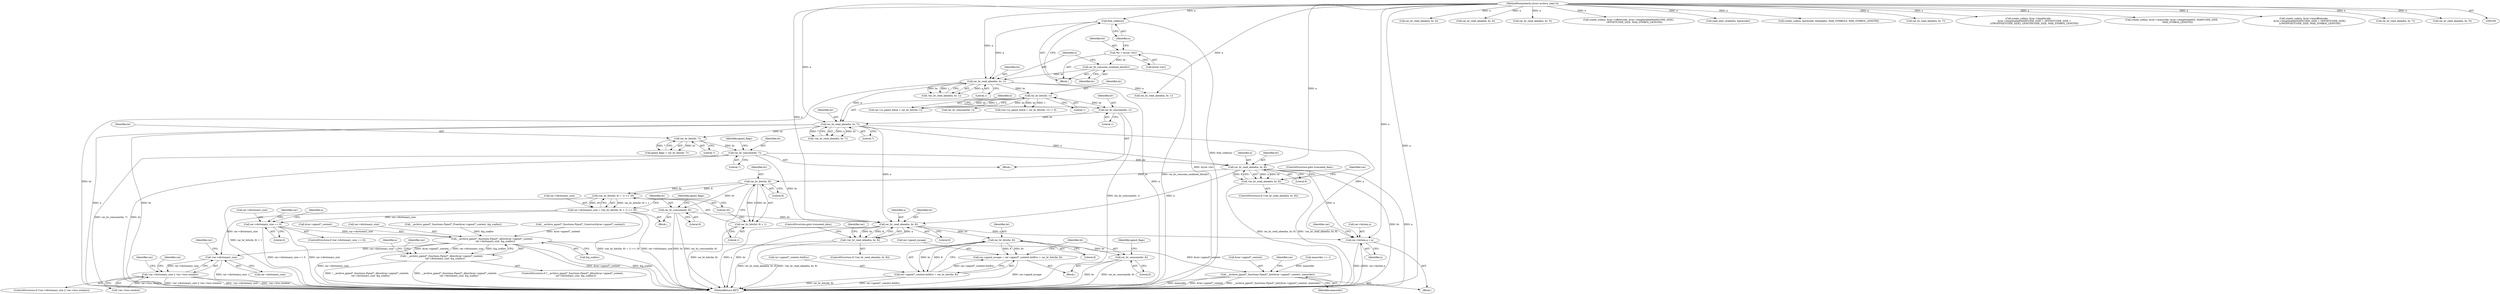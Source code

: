 digraph "0_libarchive_05caadc7eedbef471ac9610809ba683f0c698700@API" {
"1000183" [label="(Call,rar_br_read_ahead(a, br, 8))"];
"1000163" [label="(Call,rar_br_read_ahead(a, br, 7))"];
"1000142" [label="(Call,rar_br_read_ahead(a, br, 1))"];
"1000136" [label="(Call,free_codes(a))"];
"1000107" [label="(MethodParameterIn,struct archive_read *a)"];
"1000138" [label="(Call,rar_br_consume_unalined_bits(br))"];
"1000130" [label="(Call,*br = &(rar->br))"];
"1000158" [label="(Call,rar_br_consume(br, 1))"];
"1000153" [label="(Call,rar_br_bits(br, 1))"];
"1000173" [label="(Call,rar_br_consume(br, 7))"];
"1000170" [label="(Call,rar_br_bits(br, 7))"];
"1000182" [label="(Call,!rar_br_read_ahead(a, br, 8))"];
"1000194" [label="(Call,rar_br_bits(br, 8))"];
"1000192" [label="(Call,(rar_br_bits(br, 8) + 1) << 20)"];
"1000188" [label="(Call,rar->dictionary_size = (rar_br_bits(br, 8) + 1) << 20)"];
"1000318" [label="(Call,rar->dictionary_size == 0)"];
"1000335" [label="(Call,__archive_ppmd7_functions.Ppmd7_Alloc(&rar->ppmd7_context,\n         rar->dictionary_size, &g_szalloc))"];
"1000334" [label="(Call,!__archive_ppmd7_functions.Ppmd7_Alloc(&rar->ppmd7_context,\n         rar->dictionary_size, &g_szalloc))"];
"1000372" [label="(Call,__archive_ppmd7_functions.Ppmd7_Init(&rar->ppmd7_context, maxorder))"];
"1000910" [label="(Call,!rar->dictionary_size)"];
"1000909" [label="(Call,!rar->dictionary_size || !rar->lzss.window)"];
"1000193" [label="(Call,rar_br_bits(br, 8) + 1)"];
"1000199" [label="(Call,rar_br_consume(br, 8))"];
"1000209" [label="(Call,rar_br_read_ahead(a, br, 8))"];
"1000208" [label="(Call,!rar_br_read_ahead(a, br, 8))"];
"1000224" [label="(Call,rar_br_bits(br, 8))"];
"1000214" [label="(Call,rar->ppmd_escape = rar->ppmd7_context.InitEsc = rar_br_bits(br, 8))"];
"1000218" [label="(Call,rar->ppmd7_context.InitEsc = rar_br_bits(br, 8))"];
"1000227" [label="(Call,rar_br_consume(br, 8))"];
"1000282" [label="(Call,rar->bytein.a = a)"];
"1000157" [label="(Block,)"];
"1000137" [label="(Identifier,a)"];
"1000148" [label="(Call,(rar->is_ppmd_block = rar_br_bits(br, 1)) != 0)"];
"1000227" [label="(Call,rar_br_consume(br, 8))"];
"1000317" [label="(ControlStructure,if (rar->dictionary_size == 0))"];
"1000193" [label="(Call,rar_br_bits(br, 8) + 1)"];
"1000165" [label="(Identifier,br)"];
"1000174" [label="(Identifier,br)"];
"1000340" [label="(Call,rar->dictionary_size)"];
"1000322" [label="(Literal,0)"];
"1000275" [label="(Call,__archive_ppmd7_functions.Ppmd7_Free(&rar->ppmd7_context, &g_szalloc))"];
"1000909" [label="(Call,!rar->dictionary_size || !rar->lzss.window)"];
"1000910" [label="(Call,!rar->dictionary_size)"];
"1000209" [label="(Call,rar_br_read_ahead(a, br, 8))"];
"1000343" [label="(Call,&g_szalloc)"];
"1000185" [label="(Identifier,br)"];
"1000194" [label="(Call,rar_br_bits(br, 8))"];
"1000489" [label="(Call,rar_br_read_ahead(a, br, 4))"];
"1000462" [label="(Call,rar_br_read_ahead(a, br, 4))"];
"1000208" [label="(Call,!rar_br_read_ahead(a, br, 8))"];
"1000173" [label="(Call,rar_br_consume(br, 7))"];
"1000926" [label="(Identifier,rar)"];
"1000108" [label="(Block,)"];
"1000182" [label="(Call,!rar_br_read_ahead(a, br, 8))"];
"1000139" [label="(Identifier,br)"];
"1000190" [label="(Identifier,rar)"];
"1000218" [label="(Call,rar->ppmd7_context.InitEsc = rar_br_bits(br, 8))"];
"1000917" [label="(Identifier,rar)"];
"1000162" [label="(Call,!rar_br_read_ahead(a, br, 7))"];
"1000138" [label="(Call,rar_br_consume_unalined_bits(br))"];
"1000733" [label="(Call,rar_br_read_ahead(a, br, 3))"];
"1000838" [label="(Call,create_code(a, &rar->offsetcode, &rar->lengthtable[MAINCODE_SIZE],\n                OFFSETCODE_SIZE, MAX_SYMBOL_LENGTH))"];
"1000911" [label="(Call,rar->dictionary_size)"];
"1000360" [label="(Identifier,rar)"];
"1000570" [label="(Call,read_next_symbol(a, &precode))"];
"1000908" [label="(ControlStructure,if (!rar->dictionary_size || !rar->lzss.window))"];
"1000536" [label="(Call,create_code(a, &precode, bitlengths, MAX_SYMBOLS, MAX_SYMBOL_LENGTH))"];
"1000160" [label="(Literal,1)"];
"1000761" [label="(Call,rar_br_read_ahead(a, br, 7))"];
"1000338" [label="(Identifier,rar)"];
"1000204" [label="(Identifier,ppmd_flags)"];
"1000262" [label="(Call,maxorder == 1)"];
"1000215" [label="(Call,rar->ppmd_escape)"];
"1000196" [label="(Literal,8)"];
"1000181" [label="(ControlStructure,if (!rar_br_read_ahead(a, br, 8)))"];
"1000212" [label="(Literal,8)"];
"1000884" [label="(Call,create_code(a, &rar->lengthcode,\n                &rar->lengthtable[MAINCODE_SIZE + OFFSETCODE_SIZE +\n                LOWOFFSETCODE_SIZE], LENGTHCODE_SIZE, MAX_SYMBOL_LENGTH))"];
"1000816" [label="(Call,create_code(a, &rar->maincode, &rar->lengthtable[0], MAINCODE_SIZE,\n                MAX_SYMBOL_LENGTH))"];
"1000225" [label="(Identifier,br)"];
"1000195" [label="(Identifier,br)"];
"1000164" [label="(Identifier,a)"];
"1000282" [label="(Call,rar->bytein.a = a)"];
"1000318" [label="(Call,rar->dictionary_size == 0)"];
"1000860" [label="(Call,create_code(a, &rar->lowoffsetcode,\n                &rar->lengthtable[MAINCODE_SIZE + OFFSETCODE_SIZE],\n                LOWOFFSETCODE_SIZE, MAX_SYMBOL_LENGTH))"];
"1000334" [label="(Call,!__archive_ppmd7_functions.Ppmd7_Alloc(&rar->ppmd7_context,\n         rar->dictionary_size, &g_szalloc))"];
"1000170" [label="(Call,rar_br_bits(br, 7))"];
"1000377" [label="(Identifier,maxorder)"];
"1000192" [label="(Call,(rar_br_bits(br, 8) + 1) << 20)"];
"1000158" [label="(Call,rar_br_consume(br, 1))"];
"1000141" [label="(Call,!rar_br_read_ahead(a, br, 1))"];
"1000349" [label="(Identifier,a)"];
"1000373" [label="(Call,&rar->ppmd7_context)"];
"1000153" [label="(Call,rar_br_bits(br, 1))"];
"1000171" [label="(Identifier,br)"];
"1000155" [label="(Literal,1)"];
"1000149" [label="(Call,rar->is_ppmd_block = rar_br_bits(br, 1))"];
"1000210" [label="(Identifier,a)"];
"1000914" [label="(Call,!rar->lzss.window)"];
"1000154" [label="(Identifier,br)"];
"1000130" [label="(Call,*br = &(rar->br))"];
"1000288" [label="(Identifier,a)"];
"1000180" [label="(Block,)"];
"1000201" [label="(Literal,8)"];
"1000143" [label="(Identifier,a)"];
"1001023" [label="(MethodReturn,RET)"];
"1000380" [label="(Identifier,rar)"];
"1000214" [label="(Call,rar->ppmd_escape = rar->ppmd7_context.InitEsc = rar_br_bits(br, 8))"];
"1000671" [label="(Call,rar_br_read_ahead(a, br, 7))"];
"1000228" [label="(Identifier,br)"];
"1000219" [label="(Call,rar->ppmd7_context.InitEsc)"];
"1000312" [label="(Call,__archive_ppmd7_functions.Ppmd7_Construct(&rar->ppmd7_context))"];
"1000283" [label="(Call,rar->bytein.a)"];
"1000229" [label="(Literal,8)"];
"1000240" [label="(Block,)"];
"1000189" [label="(Call,rar->dictionary_size)"];
"1000142" [label="(Call,rar_br_read_ahead(a, br, 1))"];
"1000198" [label="(Literal,20)"];
"1000163" [label="(Call,rar_br_read_ahead(a, br, 7))"];
"1000159" [label="(Identifier,br)"];
"1000424" [label="(Call,rar_br_read_ahead(a, br, 1))"];
"1000327" [label="(Identifier,a)"];
"1000336" [label="(Call,&rar->ppmd7_context)"];
"1000238" [label="(Identifier,ppmd_flags)"];
"1000372" [label="(Call,__archive_ppmd7_functions.Ppmd7_Init(&rar->ppmd7_context, maxorder))"];
"1000183" [label="(Call,rar_br_read_ahead(a, br, 8))"];
"1000211" [label="(Identifier,br)"];
"1000206" [label="(Block,)"];
"1000186" [label="(Literal,8)"];
"1000166" [label="(Literal,7)"];
"1000292" [label="(Identifier,rar)"];
"1000184" [label="(Identifier,a)"];
"1000136" [label="(Call,free_codes(a))"];
"1000333" [label="(ControlStructure,if (!__archive_ppmd7_functions.Ppmd7_Alloc(&rar->ppmd7_context,\n         rar->dictionary_size, &g_szalloc)))"];
"1000213" [label="(ControlStructure,goto truncated_data;)"];
"1000172" [label="(Literal,7)"];
"1000224" [label="(Call,rar_br_bits(br, 8))"];
"1000226" [label="(Literal,8)"];
"1000216" [label="(Identifier,rar)"];
"1000107" [label="(MethodParameterIn,struct archive_read *a)"];
"1000145" [label="(Literal,1)"];
"1000178" [label="(Identifier,ppmd_flags)"];
"1000132" [label="(Call,&(rar->br))"];
"1000199" [label="(Call,rar_br_consume(br, 8))"];
"1000144" [label="(Identifier,br)"];
"1000188" [label="(Call,rar->dictionary_size = (rar_br_bits(br, 8) + 1) << 20)"];
"1000187" [label="(ControlStructure,goto truncated_data;)"];
"1000131" [label="(Identifier,br)"];
"1000200" [label="(Identifier,br)"];
"1001003" [label="(Identifier,rar)"];
"1000207" [label="(ControlStructure,if (!rar_br_read_ahead(a, br, 8)))"];
"1000175" [label="(Literal,7)"];
"1000419" [label="(Call,rar_br_consume(br, 1))"];
"1000197" [label="(Literal,1)"];
"1000168" [label="(Call,ppmd_flags = rar_br_bits(br, 7))"];
"1000319" [label="(Call,rar->dictionary_size)"];
"1000335" [label="(Call,__archive_ppmd7_functions.Ppmd7_Alloc(&rar->ppmd7_context,\n         rar->dictionary_size, &g_szalloc))"];
"1000643" [label="(Call,rar_br_read_ahead(a, br, 3))"];
"1000183" -> "1000182"  [label="AST: "];
"1000183" -> "1000186"  [label="CFG: "];
"1000184" -> "1000183"  [label="AST: "];
"1000185" -> "1000183"  [label="AST: "];
"1000186" -> "1000183"  [label="AST: "];
"1000182" -> "1000183"  [label="CFG: "];
"1000183" -> "1001023"  [label="DDG: br"];
"1000183" -> "1001023"  [label="DDG: a"];
"1000183" -> "1000182"  [label="DDG: a"];
"1000183" -> "1000182"  [label="DDG: br"];
"1000183" -> "1000182"  [label="DDG: 8"];
"1000163" -> "1000183"  [label="DDG: a"];
"1000107" -> "1000183"  [label="DDG: a"];
"1000173" -> "1000183"  [label="DDG: br"];
"1000183" -> "1000194"  [label="DDG: br"];
"1000183" -> "1000209"  [label="DDG: a"];
"1000183" -> "1000282"  [label="DDG: a"];
"1000163" -> "1000162"  [label="AST: "];
"1000163" -> "1000166"  [label="CFG: "];
"1000164" -> "1000163"  [label="AST: "];
"1000165" -> "1000163"  [label="AST: "];
"1000166" -> "1000163"  [label="AST: "];
"1000162" -> "1000163"  [label="CFG: "];
"1000163" -> "1001023"  [label="DDG: a"];
"1000163" -> "1001023"  [label="DDG: br"];
"1000163" -> "1000162"  [label="DDG: a"];
"1000163" -> "1000162"  [label="DDG: br"];
"1000163" -> "1000162"  [label="DDG: 7"];
"1000142" -> "1000163"  [label="DDG: a"];
"1000107" -> "1000163"  [label="DDG: a"];
"1000158" -> "1000163"  [label="DDG: br"];
"1000163" -> "1000170"  [label="DDG: br"];
"1000163" -> "1000209"  [label="DDG: a"];
"1000163" -> "1000282"  [label="DDG: a"];
"1000142" -> "1000141"  [label="AST: "];
"1000142" -> "1000145"  [label="CFG: "];
"1000143" -> "1000142"  [label="AST: "];
"1000144" -> "1000142"  [label="AST: "];
"1000145" -> "1000142"  [label="AST: "];
"1000141" -> "1000142"  [label="CFG: "];
"1000142" -> "1001023"  [label="DDG: br"];
"1000142" -> "1001023"  [label="DDG: a"];
"1000142" -> "1000141"  [label="DDG: a"];
"1000142" -> "1000141"  [label="DDG: br"];
"1000142" -> "1000141"  [label="DDG: 1"];
"1000136" -> "1000142"  [label="DDG: a"];
"1000107" -> "1000142"  [label="DDG: a"];
"1000138" -> "1000142"  [label="DDG: br"];
"1000142" -> "1000153"  [label="DDG: br"];
"1000142" -> "1000424"  [label="DDG: a"];
"1000136" -> "1000108"  [label="AST: "];
"1000136" -> "1000137"  [label="CFG: "];
"1000137" -> "1000136"  [label="AST: "];
"1000139" -> "1000136"  [label="CFG: "];
"1000136" -> "1001023"  [label="DDG: free_codes(a)"];
"1000107" -> "1000136"  [label="DDG: a"];
"1000107" -> "1000106"  [label="AST: "];
"1000107" -> "1001023"  [label="DDG: a"];
"1000107" -> "1000209"  [label="DDG: a"];
"1000107" -> "1000282"  [label="DDG: a"];
"1000107" -> "1000424"  [label="DDG: a"];
"1000107" -> "1000462"  [label="DDG: a"];
"1000107" -> "1000489"  [label="DDG: a"];
"1000107" -> "1000536"  [label="DDG: a"];
"1000107" -> "1000570"  [label="DDG: a"];
"1000107" -> "1000643"  [label="DDG: a"];
"1000107" -> "1000671"  [label="DDG: a"];
"1000107" -> "1000733"  [label="DDG: a"];
"1000107" -> "1000761"  [label="DDG: a"];
"1000107" -> "1000816"  [label="DDG: a"];
"1000107" -> "1000838"  [label="DDG: a"];
"1000107" -> "1000860"  [label="DDG: a"];
"1000107" -> "1000884"  [label="DDG: a"];
"1000138" -> "1000108"  [label="AST: "];
"1000138" -> "1000139"  [label="CFG: "];
"1000139" -> "1000138"  [label="AST: "];
"1000143" -> "1000138"  [label="CFG: "];
"1000138" -> "1001023"  [label="DDG: rar_br_consume_unalined_bits(br)"];
"1000130" -> "1000138"  [label="DDG: br"];
"1000130" -> "1000108"  [label="AST: "];
"1000130" -> "1000132"  [label="CFG: "];
"1000131" -> "1000130"  [label="AST: "];
"1000132" -> "1000130"  [label="AST: "];
"1000137" -> "1000130"  [label="CFG: "];
"1000130" -> "1001023"  [label="DDG: &(rar->br)"];
"1000158" -> "1000157"  [label="AST: "];
"1000158" -> "1000160"  [label="CFG: "];
"1000159" -> "1000158"  [label="AST: "];
"1000160" -> "1000158"  [label="AST: "];
"1000164" -> "1000158"  [label="CFG: "];
"1000158" -> "1001023"  [label="DDG: rar_br_consume(br, 1)"];
"1000153" -> "1000158"  [label="DDG: br"];
"1000153" -> "1000149"  [label="AST: "];
"1000153" -> "1000155"  [label="CFG: "];
"1000154" -> "1000153"  [label="AST: "];
"1000155" -> "1000153"  [label="AST: "];
"1000149" -> "1000153"  [label="CFG: "];
"1000153" -> "1000148"  [label="DDG: br"];
"1000153" -> "1000148"  [label="DDG: 1"];
"1000153" -> "1000149"  [label="DDG: br"];
"1000153" -> "1000149"  [label="DDG: 1"];
"1000153" -> "1000419"  [label="DDG: br"];
"1000173" -> "1000157"  [label="AST: "];
"1000173" -> "1000175"  [label="CFG: "];
"1000174" -> "1000173"  [label="AST: "];
"1000175" -> "1000173"  [label="AST: "];
"1000178" -> "1000173"  [label="CFG: "];
"1000173" -> "1001023"  [label="DDG: rar_br_consume(br, 7)"];
"1000173" -> "1001023"  [label="DDG: br"];
"1000170" -> "1000173"  [label="DDG: br"];
"1000173" -> "1000209"  [label="DDG: br"];
"1000170" -> "1000168"  [label="AST: "];
"1000170" -> "1000172"  [label="CFG: "];
"1000171" -> "1000170"  [label="AST: "];
"1000172" -> "1000170"  [label="AST: "];
"1000168" -> "1000170"  [label="CFG: "];
"1000170" -> "1000168"  [label="DDG: br"];
"1000170" -> "1000168"  [label="DDG: 7"];
"1000182" -> "1000181"  [label="AST: "];
"1000187" -> "1000182"  [label="CFG: "];
"1000190" -> "1000182"  [label="CFG: "];
"1000182" -> "1001023"  [label="DDG: !rar_br_read_ahead(a, br, 8)"];
"1000182" -> "1001023"  [label="DDG: rar_br_read_ahead(a, br, 8)"];
"1000194" -> "1000193"  [label="AST: "];
"1000194" -> "1000196"  [label="CFG: "];
"1000195" -> "1000194"  [label="AST: "];
"1000196" -> "1000194"  [label="AST: "];
"1000197" -> "1000194"  [label="CFG: "];
"1000194" -> "1000192"  [label="DDG: br"];
"1000194" -> "1000192"  [label="DDG: 8"];
"1000194" -> "1000193"  [label="DDG: br"];
"1000194" -> "1000193"  [label="DDG: 8"];
"1000194" -> "1000199"  [label="DDG: br"];
"1000192" -> "1000188"  [label="AST: "];
"1000192" -> "1000198"  [label="CFG: "];
"1000193" -> "1000192"  [label="AST: "];
"1000198" -> "1000192"  [label="AST: "];
"1000188" -> "1000192"  [label="CFG: "];
"1000192" -> "1001023"  [label="DDG: rar_br_bits(br, 8) + 1"];
"1000192" -> "1000188"  [label="DDG: rar_br_bits(br, 8) + 1"];
"1000192" -> "1000188"  [label="DDG: 20"];
"1000188" -> "1000180"  [label="AST: "];
"1000189" -> "1000188"  [label="AST: "];
"1000200" -> "1000188"  [label="CFG: "];
"1000188" -> "1001023"  [label="DDG: rar->dictionary_size"];
"1000188" -> "1001023"  [label="DDG: (rar_br_bits(br, 8) + 1) << 20"];
"1000188" -> "1000318"  [label="DDG: rar->dictionary_size"];
"1000188" -> "1000910"  [label="DDG: rar->dictionary_size"];
"1000318" -> "1000317"  [label="AST: "];
"1000318" -> "1000322"  [label="CFG: "];
"1000319" -> "1000318"  [label="AST: "];
"1000322" -> "1000318"  [label="AST: "];
"1000327" -> "1000318"  [label="CFG: "];
"1000338" -> "1000318"  [label="CFG: "];
"1000318" -> "1001023"  [label="DDG: rar->dictionary_size == 0"];
"1000318" -> "1001023"  [label="DDG: rar->dictionary_size"];
"1000318" -> "1000335"  [label="DDG: rar->dictionary_size"];
"1000335" -> "1000334"  [label="AST: "];
"1000335" -> "1000343"  [label="CFG: "];
"1000336" -> "1000335"  [label="AST: "];
"1000340" -> "1000335"  [label="AST: "];
"1000343" -> "1000335"  [label="AST: "];
"1000334" -> "1000335"  [label="CFG: "];
"1000335" -> "1001023"  [label="DDG: &rar->ppmd7_context"];
"1000335" -> "1001023"  [label="DDG: &g_szalloc"];
"1000335" -> "1001023"  [label="DDG: rar->dictionary_size"];
"1000335" -> "1000334"  [label="DDG: &rar->ppmd7_context"];
"1000335" -> "1000334"  [label="DDG: rar->dictionary_size"];
"1000335" -> "1000334"  [label="DDG: &g_szalloc"];
"1000312" -> "1000335"  [label="DDG: &rar->ppmd7_context"];
"1000275" -> "1000335"  [label="DDG: &g_szalloc"];
"1000335" -> "1000372"  [label="DDG: &rar->ppmd7_context"];
"1000335" -> "1000910"  [label="DDG: rar->dictionary_size"];
"1000334" -> "1000333"  [label="AST: "];
"1000349" -> "1000334"  [label="CFG: "];
"1000360" -> "1000334"  [label="CFG: "];
"1000334" -> "1001023"  [label="DDG: !__archive_ppmd7_functions.Ppmd7_Alloc(&rar->ppmd7_context,\n         rar->dictionary_size, &g_szalloc)"];
"1000334" -> "1001023"  [label="DDG: __archive_ppmd7_functions.Ppmd7_Alloc(&rar->ppmd7_context,\n         rar->dictionary_size, &g_szalloc)"];
"1000372" -> "1000240"  [label="AST: "];
"1000372" -> "1000377"  [label="CFG: "];
"1000373" -> "1000372"  [label="AST: "];
"1000377" -> "1000372"  [label="AST: "];
"1000380" -> "1000372"  [label="CFG: "];
"1000372" -> "1001023"  [label="DDG: maxorder"];
"1000372" -> "1001023"  [label="DDG: &rar->ppmd7_context"];
"1000372" -> "1001023"  [label="DDG: __archive_ppmd7_functions.Ppmd7_Init(&rar->ppmd7_context, maxorder)"];
"1000262" -> "1000372"  [label="DDG: maxorder"];
"1000910" -> "1000909"  [label="AST: "];
"1000910" -> "1000911"  [label="CFG: "];
"1000911" -> "1000910"  [label="AST: "];
"1000917" -> "1000910"  [label="CFG: "];
"1000909" -> "1000910"  [label="CFG: "];
"1000910" -> "1001023"  [label="DDG: rar->dictionary_size"];
"1000910" -> "1000909"  [label="DDG: rar->dictionary_size"];
"1000909" -> "1000908"  [label="AST: "];
"1000909" -> "1000914"  [label="CFG: "];
"1000914" -> "1000909"  [label="AST: "];
"1000926" -> "1000909"  [label="CFG: "];
"1001003" -> "1000909"  [label="CFG: "];
"1000909" -> "1001023"  [label="DDG: !rar->dictionary_size"];
"1000909" -> "1001023"  [label="DDG: !rar->lzss.window"];
"1000909" -> "1001023"  [label="DDG: !rar->dictionary_size || !rar->lzss.window"];
"1000914" -> "1000909"  [label="DDG: rar->lzss.window"];
"1000193" -> "1000197"  [label="CFG: "];
"1000197" -> "1000193"  [label="AST: "];
"1000198" -> "1000193"  [label="CFG: "];
"1000193" -> "1001023"  [label="DDG: rar_br_bits(br, 8)"];
"1000199" -> "1000180"  [label="AST: "];
"1000199" -> "1000201"  [label="CFG: "];
"1000200" -> "1000199"  [label="AST: "];
"1000201" -> "1000199"  [label="AST: "];
"1000204" -> "1000199"  [label="CFG: "];
"1000199" -> "1001023"  [label="DDG: br"];
"1000199" -> "1001023"  [label="DDG: rar_br_consume(br, 8)"];
"1000199" -> "1000209"  [label="DDG: br"];
"1000209" -> "1000208"  [label="AST: "];
"1000209" -> "1000212"  [label="CFG: "];
"1000210" -> "1000209"  [label="AST: "];
"1000211" -> "1000209"  [label="AST: "];
"1000212" -> "1000209"  [label="AST: "];
"1000208" -> "1000209"  [label="CFG: "];
"1000209" -> "1001023"  [label="DDG: a"];
"1000209" -> "1001023"  [label="DDG: br"];
"1000209" -> "1000208"  [label="DDG: a"];
"1000209" -> "1000208"  [label="DDG: br"];
"1000209" -> "1000208"  [label="DDG: 8"];
"1000209" -> "1000224"  [label="DDG: br"];
"1000209" -> "1000282"  [label="DDG: a"];
"1000208" -> "1000207"  [label="AST: "];
"1000213" -> "1000208"  [label="CFG: "];
"1000216" -> "1000208"  [label="CFG: "];
"1000208" -> "1001023"  [label="DDG: rar_br_read_ahead(a, br, 8)"];
"1000208" -> "1001023"  [label="DDG: !rar_br_read_ahead(a, br, 8)"];
"1000224" -> "1000218"  [label="AST: "];
"1000224" -> "1000226"  [label="CFG: "];
"1000225" -> "1000224"  [label="AST: "];
"1000226" -> "1000224"  [label="AST: "];
"1000218" -> "1000224"  [label="CFG: "];
"1000224" -> "1000214"  [label="DDG: br"];
"1000224" -> "1000214"  [label="DDG: 8"];
"1000224" -> "1000218"  [label="DDG: br"];
"1000224" -> "1000218"  [label="DDG: 8"];
"1000224" -> "1000227"  [label="DDG: br"];
"1000214" -> "1000206"  [label="AST: "];
"1000214" -> "1000218"  [label="CFG: "];
"1000215" -> "1000214"  [label="AST: "];
"1000218" -> "1000214"  [label="AST: "];
"1000228" -> "1000214"  [label="CFG: "];
"1000214" -> "1001023"  [label="DDG: rar->ppmd_escape"];
"1000218" -> "1000214"  [label="DDG: rar->ppmd7_context.InitEsc"];
"1000219" -> "1000218"  [label="AST: "];
"1000218" -> "1001023"  [label="DDG: rar->ppmd7_context.InitEsc"];
"1000218" -> "1001023"  [label="DDG: rar_br_bits(br, 8)"];
"1000227" -> "1000206"  [label="AST: "];
"1000227" -> "1000229"  [label="CFG: "];
"1000228" -> "1000227"  [label="AST: "];
"1000229" -> "1000227"  [label="AST: "];
"1000238" -> "1000227"  [label="CFG: "];
"1000227" -> "1001023"  [label="DDG: rar_br_consume(br, 8)"];
"1000227" -> "1001023"  [label="DDG: br"];
"1000282" -> "1000240"  [label="AST: "];
"1000282" -> "1000288"  [label="CFG: "];
"1000283" -> "1000282"  [label="AST: "];
"1000288" -> "1000282"  [label="AST: "];
"1000292" -> "1000282"  [label="CFG: "];
"1000282" -> "1001023"  [label="DDG: a"];
"1000282" -> "1001023"  [label="DDG: rar->bytein.a"];
}
